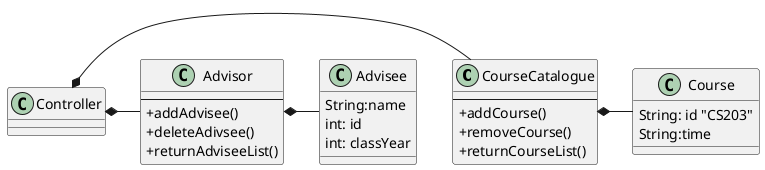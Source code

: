 @startuml
skinparam classAttributeIconSize 0

class CourseCatalogue{
--
+addCourse()
+removeCourse()
+returnCourseList()
}

class Course{
String: id "CS203"
String:time
}

class Advisor{
--
+addAdvisee()
+deleteAdivsee()
+returnAdviseeList()
}

class Advisee{
String:name
int: id
int: classYear
}

CourseCatalogue *- Course
Advisor *- Advisee
Controller *- CourseCatalogue
Controller *- Advisor

@enduml

case 1: new
